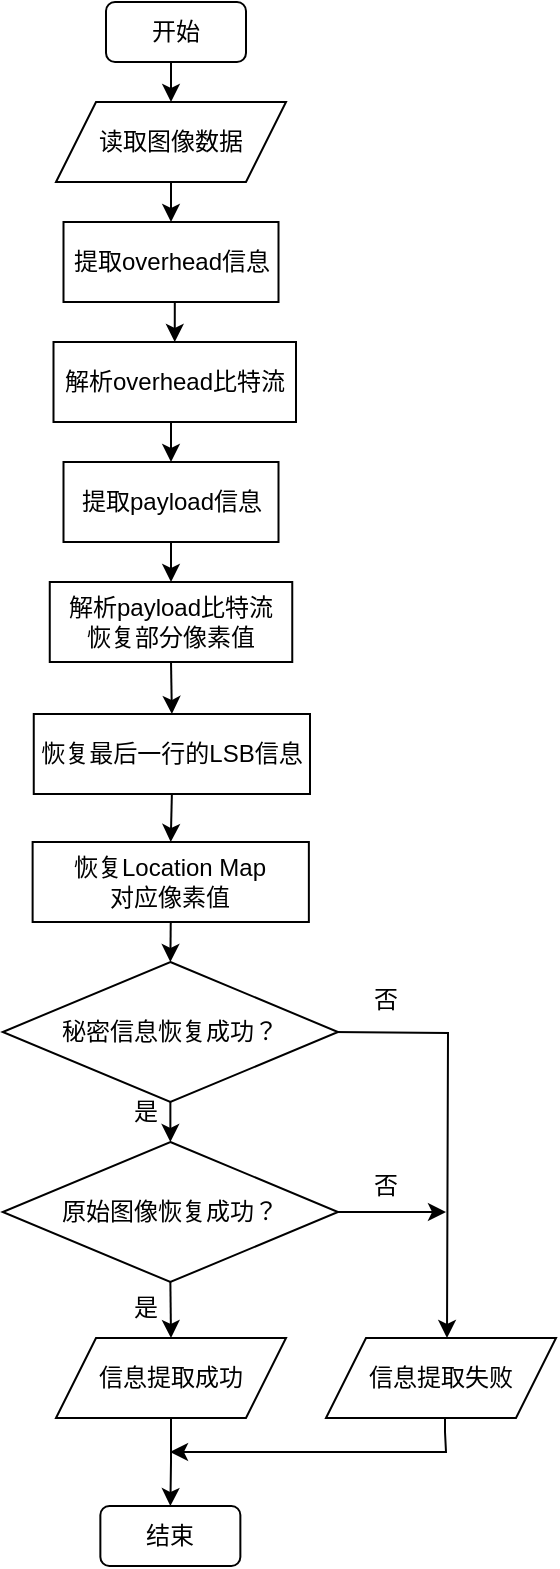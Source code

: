 <mxfile version="15.9.4" type="github">
  <diagram id="C5RBs43oDa-KdzZeNtuy" name="Page-1">
    <mxGraphModel dx="946" dy="588" grid="1" gridSize="10" guides="1" tooltips="1" connect="1" arrows="1" fold="1" page="1" pageScale="1" pageWidth="827" pageHeight="1169" math="0" shadow="0">
      <root>
        <mxCell id="WIyWlLk6GJQsqaUBKTNV-0" />
        <mxCell id="WIyWlLk6GJQsqaUBKTNV-1" parent="WIyWlLk6GJQsqaUBKTNV-0" />
        <mxCell id="6wgWiJyUzcpTvuhnq5E7-31" style="edgeStyle=orthogonalEdgeStyle;rounded=0;orthogonalLoop=1;jettySize=auto;html=1;exitX=0.5;exitY=1;exitDx=0;exitDy=0;entryX=0.5;entryY=0;entryDx=0;entryDy=0;" edge="1" parent="WIyWlLk6GJQsqaUBKTNV-1" source="6wgWiJyUzcpTvuhnq5E7-32" target="6wgWiJyUzcpTvuhnq5E7-34">
          <mxGeometry relative="1" as="geometry" />
        </mxCell>
        <mxCell id="6wgWiJyUzcpTvuhnq5E7-32" value="开始" style="rounded=1;whiteSpace=wrap;html=1;" vertex="1" parent="WIyWlLk6GJQsqaUBKTNV-1">
          <mxGeometry x="200" y="80" width="70" height="30" as="geometry" />
        </mxCell>
        <mxCell id="6wgWiJyUzcpTvuhnq5E7-33" style="edgeStyle=orthogonalEdgeStyle;rounded=0;orthogonalLoop=1;jettySize=auto;html=1;exitX=0.5;exitY=1;exitDx=0;exitDy=0;entryX=0.5;entryY=0;entryDx=0;entryDy=0;" edge="1" parent="WIyWlLk6GJQsqaUBKTNV-1" source="6wgWiJyUzcpTvuhnq5E7-34" target="6wgWiJyUzcpTvuhnq5E7-36">
          <mxGeometry relative="1" as="geometry" />
        </mxCell>
        <mxCell id="6wgWiJyUzcpTvuhnq5E7-34" value="读取图像数据" style="shape=parallelogram;perimeter=parallelogramPerimeter;whiteSpace=wrap;html=1;fixedSize=1;" vertex="1" parent="WIyWlLk6GJQsqaUBKTNV-1">
          <mxGeometry x="175" y="130" width="115" height="40" as="geometry" />
        </mxCell>
        <mxCell id="6wgWiJyUzcpTvuhnq5E7-35" style="edgeStyle=orthogonalEdgeStyle;rounded=0;orthogonalLoop=1;jettySize=auto;html=1;exitX=0.5;exitY=1;exitDx=0;exitDy=0;entryX=0.5;entryY=0;entryDx=0;entryDy=0;" edge="1" parent="WIyWlLk6GJQsqaUBKTNV-1" source="6wgWiJyUzcpTvuhnq5E7-36" target="6wgWiJyUzcpTvuhnq5E7-38">
          <mxGeometry relative="1" as="geometry" />
        </mxCell>
        <mxCell id="6wgWiJyUzcpTvuhnq5E7-36" value="提取overhead信息" style="rounded=0;whiteSpace=wrap;html=1;" vertex="1" parent="WIyWlLk6GJQsqaUBKTNV-1">
          <mxGeometry x="178.75" y="190" width="107.5" height="40" as="geometry" />
        </mxCell>
        <mxCell id="6wgWiJyUzcpTvuhnq5E7-37" style="edgeStyle=orthogonalEdgeStyle;rounded=0;orthogonalLoop=1;jettySize=auto;html=1;exitX=0.5;exitY=1;exitDx=0;exitDy=0;entryX=0.5;entryY=0;entryDx=0;entryDy=0;" edge="1" parent="WIyWlLk6GJQsqaUBKTNV-1" source="6wgWiJyUzcpTvuhnq5E7-38">
          <mxGeometry relative="1" as="geometry">
            <mxPoint x="232.5" y="310" as="targetPoint" />
          </mxGeometry>
        </mxCell>
        <mxCell id="6wgWiJyUzcpTvuhnq5E7-38" value="解析overhead比特流" style="rounded=0;whiteSpace=wrap;html=1;" vertex="1" parent="WIyWlLk6GJQsqaUBKTNV-1">
          <mxGeometry x="173.75" y="250" width="121.25" height="40" as="geometry" />
        </mxCell>
        <mxCell id="6wgWiJyUzcpTvuhnq5E7-39" style="edgeStyle=orthogonalEdgeStyle;rounded=0;orthogonalLoop=1;jettySize=auto;html=1;exitX=0.5;exitY=1;exitDx=0;exitDy=0;entryX=0.5;entryY=0;entryDx=0;entryDy=0;" edge="1" parent="WIyWlLk6GJQsqaUBKTNV-1" source="6wgWiJyUzcpTvuhnq5E7-40" target="6wgWiJyUzcpTvuhnq5E7-44">
          <mxGeometry relative="1" as="geometry" />
        </mxCell>
        <mxCell id="6wgWiJyUzcpTvuhnq5E7-40" value="提取payload信息" style="rounded=0;whiteSpace=wrap;html=1;" vertex="1" parent="WIyWlLk6GJQsqaUBKTNV-1">
          <mxGeometry x="178.75" y="310" width="107.5" height="40" as="geometry" />
        </mxCell>
        <mxCell id="6wgWiJyUzcpTvuhnq5E7-41" value="结束" style="rounded=1;whiteSpace=wrap;html=1;" vertex="1" parent="WIyWlLk6GJQsqaUBKTNV-1">
          <mxGeometry x="197.18" y="832" width="70" height="30" as="geometry" />
        </mxCell>
        <mxCell id="6wgWiJyUzcpTvuhnq5E7-42" value="否" style="text;html=1;strokeColor=none;fillColor=none;align=center;verticalAlign=middle;whiteSpace=wrap;rounded=0;" vertex="1" parent="WIyWlLk6GJQsqaUBKTNV-1">
          <mxGeometry x="310" y="564" width="60" height="30" as="geometry" />
        </mxCell>
        <mxCell id="6wgWiJyUzcpTvuhnq5E7-43" style="edgeStyle=orthogonalEdgeStyle;rounded=0;orthogonalLoop=1;jettySize=auto;html=1;exitX=0.5;exitY=1;exitDx=0;exitDy=0;entryX=0.5;entryY=0;entryDx=0;entryDy=0;" edge="1" parent="WIyWlLk6GJQsqaUBKTNV-1" source="6wgWiJyUzcpTvuhnq5E7-44" target="6wgWiJyUzcpTvuhnq5E7-46">
          <mxGeometry relative="1" as="geometry" />
        </mxCell>
        <mxCell id="6wgWiJyUzcpTvuhnq5E7-44" value="解析payload比特流&lt;br&gt;恢复部分像素值" style="rounded=0;whiteSpace=wrap;html=1;" vertex="1" parent="WIyWlLk6GJQsqaUBKTNV-1">
          <mxGeometry x="171.88" y="370" width="121.25" height="40" as="geometry" />
        </mxCell>
        <mxCell id="6wgWiJyUzcpTvuhnq5E7-45" style="edgeStyle=orthogonalEdgeStyle;rounded=0;orthogonalLoop=1;jettySize=auto;html=1;exitX=0.5;exitY=1;exitDx=0;exitDy=0;entryX=0.5;entryY=0;entryDx=0;entryDy=0;" edge="1" parent="WIyWlLk6GJQsqaUBKTNV-1" source="6wgWiJyUzcpTvuhnq5E7-46" target="6wgWiJyUzcpTvuhnq5E7-48">
          <mxGeometry relative="1" as="geometry" />
        </mxCell>
        <mxCell id="6wgWiJyUzcpTvuhnq5E7-46" value="恢复最后一行的LSB信息" style="rounded=0;whiteSpace=wrap;html=1;" vertex="1" parent="WIyWlLk6GJQsqaUBKTNV-1">
          <mxGeometry x="163.88" y="436" width="138.12" height="40" as="geometry" />
        </mxCell>
        <mxCell id="6wgWiJyUzcpTvuhnq5E7-47" style="edgeStyle=orthogonalEdgeStyle;rounded=0;orthogonalLoop=1;jettySize=auto;html=1;exitX=0.5;exitY=1;exitDx=0;exitDy=0;entryX=0.5;entryY=0;entryDx=0;entryDy=0;" edge="1" parent="WIyWlLk6GJQsqaUBKTNV-1" source="6wgWiJyUzcpTvuhnq5E7-48" target="6wgWiJyUzcpTvuhnq5E7-51">
          <mxGeometry relative="1" as="geometry" />
        </mxCell>
        <mxCell id="6wgWiJyUzcpTvuhnq5E7-48" value="恢复Location Map&lt;br&gt;对应像素值" style="rounded=0;whiteSpace=wrap;html=1;" vertex="1" parent="WIyWlLk6GJQsqaUBKTNV-1">
          <mxGeometry x="163.31" y="500" width="138.12" height="40" as="geometry" />
        </mxCell>
        <mxCell id="6wgWiJyUzcpTvuhnq5E7-49" style="edgeStyle=orthogonalEdgeStyle;rounded=0;orthogonalLoop=1;jettySize=auto;html=1;exitX=0.5;exitY=1;exitDx=0;exitDy=0;entryX=0.5;entryY=0;entryDx=0;entryDy=0;" edge="1" parent="WIyWlLk6GJQsqaUBKTNV-1" source="6wgWiJyUzcpTvuhnq5E7-51" target="6wgWiJyUzcpTvuhnq5E7-54">
          <mxGeometry relative="1" as="geometry" />
        </mxCell>
        <mxCell id="6wgWiJyUzcpTvuhnq5E7-50" style="edgeStyle=orthogonalEdgeStyle;rounded=0;orthogonalLoop=1;jettySize=auto;html=1;exitX=1;exitY=0.5;exitDx=0;exitDy=0;entryX=0.5;entryY=0;entryDx=0;entryDy=0;" edge="1" parent="WIyWlLk6GJQsqaUBKTNV-1">
          <mxGeometry relative="1" as="geometry">
            <mxPoint x="370.5" y="748" as="targetPoint" />
            <mxPoint x="313" y="595" as="sourcePoint" />
          </mxGeometry>
        </mxCell>
        <mxCell id="6wgWiJyUzcpTvuhnq5E7-51" value="秘密信息恢复成功？" style="rhombus;whiteSpace=wrap;html=1;" vertex="1" parent="WIyWlLk6GJQsqaUBKTNV-1">
          <mxGeometry x="148.37" y="560" width="167.63" height="70" as="geometry" />
        </mxCell>
        <mxCell id="6wgWiJyUzcpTvuhnq5E7-52" style="edgeStyle=orthogonalEdgeStyle;rounded=0;orthogonalLoop=1;jettySize=auto;html=1;exitX=0.5;exitY=1;exitDx=0;exitDy=0;entryX=0.5;entryY=0;entryDx=0;entryDy=0;" edge="1" parent="WIyWlLk6GJQsqaUBKTNV-1" source="6wgWiJyUzcpTvuhnq5E7-54" target="6wgWiJyUzcpTvuhnq5E7-56">
          <mxGeometry relative="1" as="geometry" />
        </mxCell>
        <mxCell id="6wgWiJyUzcpTvuhnq5E7-53" style="edgeStyle=orthogonalEdgeStyle;rounded=0;orthogonalLoop=1;jettySize=auto;html=1;exitX=1;exitY=0.5;exitDx=0;exitDy=0;" edge="1" parent="WIyWlLk6GJQsqaUBKTNV-1" source="6wgWiJyUzcpTvuhnq5E7-54">
          <mxGeometry relative="1" as="geometry">
            <mxPoint x="370.0" y="685" as="targetPoint" />
            <Array as="points">
              <mxPoint x="360" y="685" />
              <mxPoint x="360" y="685" />
            </Array>
          </mxGeometry>
        </mxCell>
        <mxCell id="6wgWiJyUzcpTvuhnq5E7-54" value="原始图像恢复成功？" style="rhombus;whiteSpace=wrap;html=1;" vertex="1" parent="WIyWlLk6GJQsqaUBKTNV-1">
          <mxGeometry x="148.37" y="650" width="167.63" height="70" as="geometry" />
        </mxCell>
        <mxCell id="6wgWiJyUzcpTvuhnq5E7-55" style="edgeStyle=orthogonalEdgeStyle;rounded=0;orthogonalLoop=1;jettySize=auto;html=1;exitX=0.5;exitY=1;exitDx=0;exitDy=0;entryX=0.5;entryY=0;entryDx=0;entryDy=0;" edge="1" parent="WIyWlLk6GJQsqaUBKTNV-1" source="6wgWiJyUzcpTvuhnq5E7-56" target="6wgWiJyUzcpTvuhnq5E7-41">
          <mxGeometry relative="1" as="geometry" />
        </mxCell>
        <mxCell id="6wgWiJyUzcpTvuhnq5E7-56" value="信息提取成功" style="shape=parallelogram;perimeter=parallelogramPerimeter;whiteSpace=wrap;html=1;fixedSize=1;" vertex="1" parent="WIyWlLk6GJQsqaUBKTNV-1">
          <mxGeometry x="175" y="748" width="115" height="40" as="geometry" />
        </mxCell>
        <mxCell id="6wgWiJyUzcpTvuhnq5E7-57" style="edgeStyle=orthogonalEdgeStyle;rounded=0;orthogonalLoop=1;jettySize=auto;html=1;exitX=0.5;exitY=1;exitDx=0;exitDy=0;" edge="1" parent="WIyWlLk6GJQsqaUBKTNV-1">
          <mxGeometry relative="1" as="geometry">
            <mxPoint x="232" y="805" as="targetPoint" />
            <mxPoint x="369.5" y="783" as="sourcePoint" />
            <Array as="points">
              <mxPoint x="370" y="795" />
              <mxPoint x="370" y="795" />
            </Array>
          </mxGeometry>
        </mxCell>
        <mxCell id="6wgWiJyUzcpTvuhnq5E7-58" value="信息提取失败" style="shape=parallelogram;perimeter=parallelogramPerimeter;whiteSpace=wrap;html=1;fixedSize=1;" vertex="1" parent="WIyWlLk6GJQsqaUBKTNV-1">
          <mxGeometry x="310" y="748" width="115" height="40" as="geometry" />
        </mxCell>
        <mxCell id="6wgWiJyUzcpTvuhnq5E7-59" value="否" style="text;html=1;strokeColor=none;fillColor=none;align=center;verticalAlign=middle;whiteSpace=wrap;rounded=0;" vertex="1" parent="WIyWlLk6GJQsqaUBKTNV-1">
          <mxGeometry x="310" y="657" width="60" height="30" as="geometry" />
        </mxCell>
        <mxCell id="6wgWiJyUzcpTvuhnq5E7-60" value="是" style="text;html=1;strokeColor=none;fillColor=none;align=center;verticalAlign=middle;whiteSpace=wrap;rounded=0;" vertex="1" parent="WIyWlLk6GJQsqaUBKTNV-1">
          <mxGeometry x="190" y="620" width="60" height="30" as="geometry" />
        </mxCell>
        <mxCell id="6wgWiJyUzcpTvuhnq5E7-61" value="是" style="text;html=1;strokeColor=none;fillColor=none;align=center;verticalAlign=middle;whiteSpace=wrap;rounded=0;" vertex="1" parent="WIyWlLk6GJQsqaUBKTNV-1">
          <mxGeometry x="190" y="718" width="60" height="30" as="geometry" />
        </mxCell>
      </root>
    </mxGraphModel>
  </diagram>
</mxfile>
